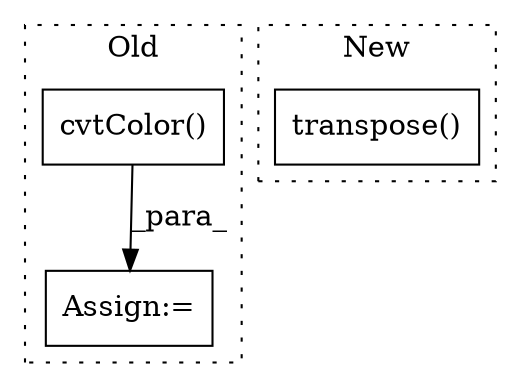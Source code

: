 digraph G {
subgraph cluster0 {
1 [label="cvtColor()" a="75" s="1718,1756" l="13,1" shape="box"];
3 [label="Assign:=" a="68" s="1715" l="3" shape="box"];
label = "Old";
style="dotted";
}
subgraph cluster1 {
2 [label="transpose()" a="75" s="2513,2539" l="17,1" shape="box"];
label = "New";
style="dotted";
}
1 -> 3 [label="_para_"];
}